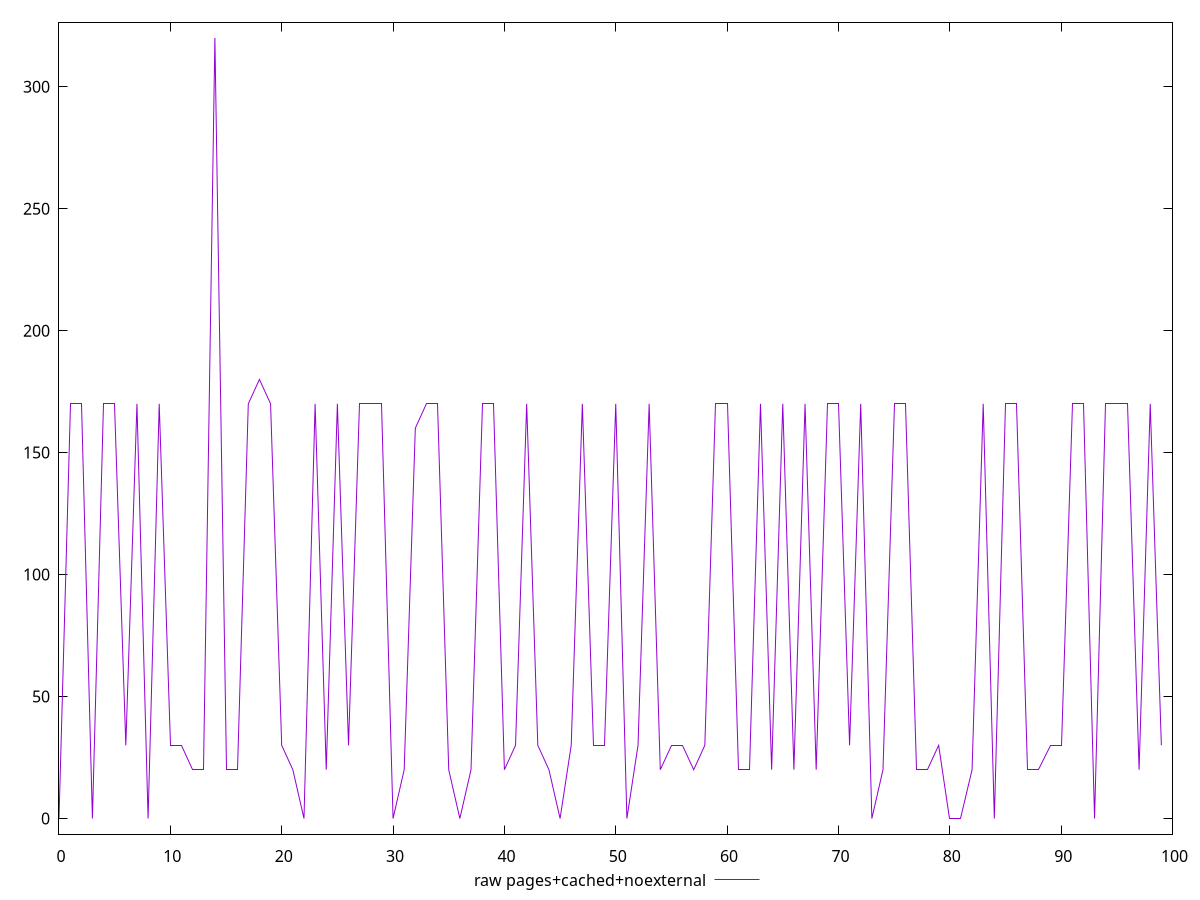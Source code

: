 $_rawPagesCachedNoexternal <<EOF
0
170
170
0
170
170
30
170
0
170
30
30
20
20
320
20
20
170
180
170
30
20
0
170
20
170
30
170
170
170
0
20
160
170
170
20
0
20
170
170
20
30
170
30
20
0
30
170
30
30
170
0
30
170
20
30
30
20
30
170
170
20
20
170
20
170
20
170
20
170
170
30
170
0
20
170
170
20
20
30
0
0
20
170
0
170
170
20
20
30
30
170
170
0
170
170
170
20
170
30
EOF
set key outside below
set terminal pngcairo
set output "report_00005_2020-11-02T22-26-11.212Z/uses-http2/pages+cached+noexternal//raw.png"
set yrange [-6.4:326.4]
plot $_rawPagesCachedNoexternal title "raw pages+cached+noexternal" with line ,